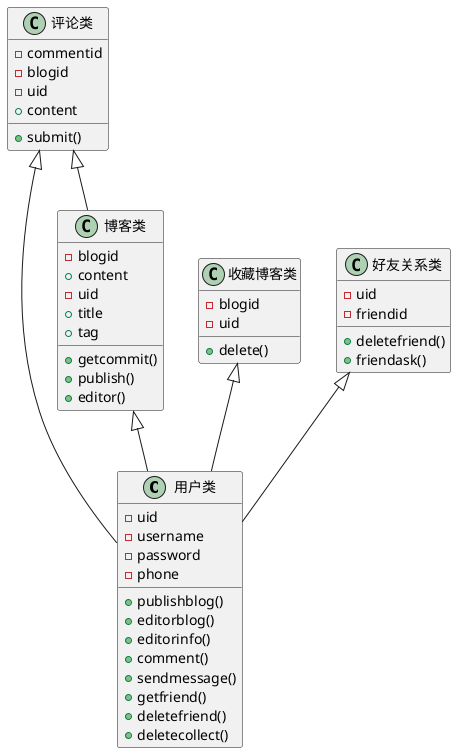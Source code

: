 @startuml

class 用户类{
  -uid
  -username
  -password
  -phone
  +publishblog()
  +editorblog()
  +editorinfo()
  +comment()
  +sendmessage()
  +getfriend()
  +deletefriend()
  +deletecollect()
}
博客类 <|-- 用户类
评论类 <|-- 用户类
收藏博客类 <|-- 用户类
好友关系类 <|-- 用户类
评论类 <|-- 博客类

class 博客类{
  -blogid
  +content
  -uid
  +title
  +tag
  +getcommit()
  +publish()
  +editor()
}

class 收藏博客类{
    -blogid
    -uid
    +delete()
}

class 评论类{
    -commentid
    -blogid
    -uid
    +content
    +submit()
}

class "好友关系类"
{
    -uid
    -friendid
    +deletefriend()
    +friendask()
}